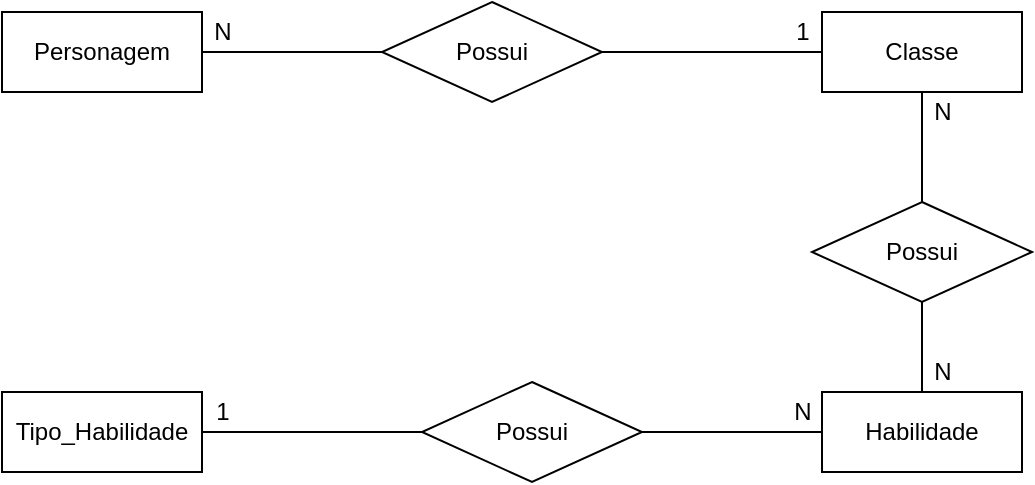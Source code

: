 <mxfile version="14.9.5" type="device" pages="2"><diagram id="bnizf2WaQJo_WJiiMsxI" name="CONCEITUAL"><mxGraphModel dx="868" dy="450" grid="1" gridSize="10" guides="1" tooltips="1" connect="1" arrows="1" fold="1" page="1" pageScale="1" pageWidth="827" pageHeight="1169" math="0" shadow="0"><root><mxCell id="0"/><mxCell id="1" parent="0"/><mxCell id="PCd-oHR8VzwMTUZ_i9Cb-1" value="Personagem" style="whiteSpace=wrap;html=1;align=center;" parent="1" vertex="1"><mxGeometry x="40" y="165" width="100" height="40" as="geometry"/></mxCell><mxCell id="PCd-oHR8VzwMTUZ_i9Cb-2" value="Classe" style="whiteSpace=wrap;html=1;align=center;" parent="1" vertex="1"><mxGeometry x="450" y="165" width="100" height="40" as="geometry"/></mxCell><mxCell id="PCd-oHR8VzwMTUZ_i9Cb-3" value="Habilidade" style="whiteSpace=wrap;html=1;align=center;" parent="1" vertex="1"><mxGeometry x="450" y="355" width="100" height="40" as="geometry"/></mxCell><mxCell id="PCd-oHR8VzwMTUZ_i9Cb-4" value="Tipo_Habilidade" style="whiteSpace=wrap;html=1;align=center;" parent="1" vertex="1"><mxGeometry x="40" y="355" width="100" height="40" as="geometry"/></mxCell><mxCell id="IHk7fAK-voAjgRVRFuSs-7" value="" style="edgeStyle=orthogonalEdgeStyle;rounded=0;orthogonalLoop=1;jettySize=auto;html=1;endArrow=none;endFill=0;" parent="1" source="IHk7fAK-voAjgRVRFuSs-6" edge="1"><mxGeometry relative="1" as="geometry"><mxPoint x="140" y="185" as="targetPoint"/></mxGeometry></mxCell><mxCell id="IHk7fAK-voAjgRVRFuSs-8" value="" style="edgeStyle=orthogonalEdgeStyle;rounded=0;orthogonalLoop=1;jettySize=auto;html=1;endArrow=none;endFill=0;" parent="1" source="IHk7fAK-voAjgRVRFuSs-6" target="PCd-oHR8VzwMTUZ_i9Cb-2" edge="1"><mxGeometry relative="1" as="geometry"/></mxCell><mxCell id="IHk7fAK-voAjgRVRFuSs-6" value="Possui" style="shape=rhombus;perimeter=rhombusPerimeter;whiteSpace=wrap;html=1;align=center;" parent="1" vertex="1"><mxGeometry x="230" y="160" width="110" height="50" as="geometry"/></mxCell><mxCell id="IHk7fAK-voAjgRVRFuSs-9" value="N" style="text;html=1;align=center;verticalAlign=middle;resizable=0;points=[];autosize=1;strokeColor=none;" parent="1" vertex="1"><mxGeometry x="140" y="165" width="20" height="20" as="geometry"/></mxCell><mxCell id="IHk7fAK-voAjgRVRFuSs-11" value="1" style="text;html=1;align=center;verticalAlign=middle;resizable=0;points=[];autosize=1;strokeColor=none;" parent="1" vertex="1"><mxGeometry x="430" y="165" width="20" height="20" as="geometry"/></mxCell><mxCell id="IHk7fAK-voAjgRVRFuSs-23" value="" style="edgeStyle=orthogonalEdgeStyle;rounded=0;orthogonalLoop=1;jettySize=auto;html=1;endArrow=none;endFill=0;" parent="1" source="IHk7fAK-voAjgRVRFuSs-18" target="PCd-oHR8VzwMTUZ_i9Cb-4" edge="1"><mxGeometry relative="1" as="geometry"><mxPoint x="833" y="375" as="targetPoint"/></mxGeometry></mxCell><mxCell id="b-y9fAMLe2wMfVPTsDm2-1" value="" style="edgeStyle=orthogonalEdgeStyle;rounded=0;orthogonalLoop=1;jettySize=auto;html=1;endArrow=none;endFill=0;" edge="1" parent="1" source="IHk7fAK-voAjgRVRFuSs-18" target="PCd-oHR8VzwMTUZ_i9Cb-3"><mxGeometry relative="1" as="geometry"/></mxCell><mxCell id="IHk7fAK-voAjgRVRFuSs-18" value="Possui" style="shape=rhombus;perimeter=rhombusPerimeter;whiteSpace=wrap;html=1;align=center;" parent="1" vertex="1"><mxGeometry x="250" y="350" width="110" height="50" as="geometry"/></mxCell><mxCell id="IHk7fAK-voAjgRVRFuSs-21" value="N" style="text;html=1;align=center;verticalAlign=middle;resizable=0;points=[];autosize=1;strokeColor=none;" parent="1" vertex="1"><mxGeometry x="430" y="355" width="20" height="20" as="geometry"/></mxCell><mxCell id="IHk7fAK-voAjgRVRFuSs-24" value="1" style="text;html=1;align=center;verticalAlign=middle;resizable=0;points=[];autosize=1;strokeColor=none;" parent="1" vertex="1"><mxGeometry x="140" y="355" width="20" height="20" as="geometry"/></mxCell><mxCell id="b-y9fAMLe2wMfVPTsDm2-3" value="" style="edgeStyle=orthogonalEdgeStyle;rounded=0;orthogonalLoop=1;jettySize=auto;html=1;endArrow=none;endFill=0;" edge="1" parent="1" source="b-y9fAMLe2wMfVPTsDm2-2" target="PCd-oHR8VzwMTUZ_i9Cb-2"><mxGeometry relative="1" as="geometry"/></mxCell><mxCell id="b-y9fAMLe2wMfVPTsDm2-4" value="" style="edgeStyle=orthogonalEdgeStyle;rounded=0;orthogonalLoop=1;jettySize=auto;html=1;endArrow=none;endFill=0;" edge="1" parent="1" source="b-y9fAMLe2wMfVPTsDm2-2" target="PCd-oHR8VzwMTUZ_i9Cb-3"><mxGeometry relative="1" as="geometry"/></mxCell><mxCell id="b-y9fAMLe2wMfVPTsDm2-2" value="Possui" style="shape=rhombus;perimeter=rhombusPerimeter;whiteSpace=wrap;html=1;align=center;" vertex="1" parent="1"><mxGeometry x="445" y="260" width="110" height="50" as="geometry"/></mxCell><mxCell id="b-y9fAMLe2wMfVPTsDm2-5" value="N" style="text;html=1;align=center;verticalAlign=middle;resizable=0;points=[];autosize=1;strokeColor=none;" vertex="1" parent="1"><mxGeometry x="500" y="335" width="20" height="20" as="geometry"/></mxCell><mxCell id="b-y9fAMLe2wMfVPTsDm2-6" value="N" style="text;html=1;align=center;verticalAlign=middle;resizable=0;points=[];autosize=1;strokeColor=none;" vertex="1" parent="1"><mxGeometry x="500" y="205" width="20" height="20" as="geometry"/></mxCell></root></mxGraphModel></diagram><diagram id="2Dqa1xBraKQ7lT4k1UqH" name="LÓGICO"><mxGraphModel dx="868" dy="450" grid="1" gridSize="10" guides="1" tooltips="1" connect="1" arrows="1" fold="1" page="1" pageScale="1" pageWidth="827" pageHeight="1169" math="0" shadow="0"><root><mxCell id="JHY93az6OUai-_aP1GAd-0"/><mxCell id="JHY93az6OUai-_aP1GAd-1" parent="JHY93az6OUai-_aP1GAd-0"/><mxCell id="z1HSpe6j-21e2at2jCZD-0" value="Personagem" style="shape=table;startSize=30;container=1;collapsible=1;childLayout=tableLayout;fixedRows=1;rowLines=0;fontStyle=1;align=center;resizeLast=1;" vertex="1" parent="JHY93az6OUai-_aP1GAd-1"><mxGeometry x="40" y="120" width="180" height="250" as="geometry"/></mxCell><mxCell id="z1HSpe6j-21e2at2jCZD-1" value="" style="shape=partialRectangle;collapsible=0;dropTarget=0;pointerEvents=0;fillColor=none;top=0;left=0;bottom=1;right=0;points=[[0,0.5],[1,0.5]];portConstraint=eastwest;" vertex="1" parent="z1HSpe6j-21e2at2jCZD-0"><mxGeometry y="30" width="180" height="30" as="geometry"/></mxCell><mxCell id="z1HSpe6j-21e2at2jCZD-2" value="PK" style="shape=partialRectangle;connectable=0;fillColor=none;top=0;left=0;bottom=0;right=0;fontStyle=1;overflow=hidden;" vertex="1" parent="z1HSpe6j-21e2at2jCZD-1"><mxGeometry width="30" height="30" as="geometry"/></mxCell><mxCell id="z1HSpe6j-21e2at2jCZD-3" value="IdPersonagem" style="shape=partialRectangle;connectable=0;fillColor=none;top=0;left=0;bottom=0;right=0;align=left;spacingLeft=6;fontStyle=5;overflow=hidden;" vertex="1" parent="z1HSpe6j-21e2at2jCZD-1"><mxGeometry x="30" width="150" height="30" as="geometry"/></mxCell><mxCell id="WugROWnbiJYlKmLAMkWP-9" value="" style="shape=partialRectangle;collapsible=0;dropTarget=0;pointerEvents=0;fillColor=none;top=0;left=0;bottom=1;right=0;points=[[0,0.5],[1,0.5]];portConstraint=eastwest;" vertex="1" parent="z1HSpe6j-21e2at2jCZD-0"><mxGeometry y="60" width="180" height="30" as="geometry"/></mxCell><mxCell id="WugROWnbiJYlKmLAMkWP-10" value="FK" style="shape=partialRectangle;connectable=0;fillColor=none;top=0;left=0;bottom=0;right=0;fontStyle=1;overflow=hidden;" vertex="1" parent="WugROWnbiJYlKmLAMkWP-9"><mxGeometry width="30" height="30" as="geometry"/></mxCell><mxCell id="WugROWnbiJYlKmLAMkWP-11" value="IdClasse" style="shape=partialRectangle;connectable=0;fillColor=none;top=0;left=0;bottom=0;right=0;align=left;spacingLeft=6;fontStyle=5;overflow=hidden;" vertex="1" parent="WugROWnbiJYlKmLAMkWP-9"><mxGeometry x="30" width="150" height="30" as="geometry"/></mxCell><mxCell id="z1HSpe6j-21e2at2jCZD-4" value="" style="shape=partialRectangle;collapsible=0;dropTarget=0;pointerEvents=0;fillColor=none;top=0;left=0;bottom=0;right=0;points=[[0,0.5],[1,0.5]];portConstraint=eastwest;" vertex="1" parent="z1HSpe6j-21e2at2jCZD-0"><mxGeometry y="90" width="180" height="30" as="geometry"/></mxCell><mxCell id="z1HSpe6j-21e2at2jCZD-5" value="" style="shape=partialRectangle;connectable=0;fillColor=none;top=0;left=0;bottom=0;right=0;editable=1;overflow=hidden;" vertex="1" parent="z1HSpe6j-21e2at2jCZD-4"><mxGeometry width="30" height="30" as="geometry"/></mxCell><mxCell id="z1HSpe6j-21e2at2jCZD-6" value="NomePersonagem" style="shape=partialRectangle;connectable=0;fillColor=none;top=0;left=0;bottom=0;right=0;align=left;spacingLeft=6;overflow=hidden;" vertex="1" parent="z1HSpe6j-21e2at2jCZD-4"><mxGeometry x="30" width="150" height="30" as="geometry"/></mxCell><mxCell id="z1HSpe6j-21e2at2jCZD-7" value="" style="shape=partialRectangle;collapsible=0;dropTarget=0;pointerEvents=0;fillColor=none;top=0;left=0;bottom=0;right=0;points=[[0,0.5],[1,0.5]];portConstraint=eastwest;" vertex="1" parent="z1HSpe6j-21e2at2jCZD-0"><mxGeometry y="120" width="180" height="30" as="geometry"/></mxCell><mxCell id="z1HSpe6j-21e2at2jCZD-8" value="" style="shape=partialRectangle;connectable=0;fillColor=none;top=0;left=0;bottom=0;right=0;editable=1;overflow=hidden;" vertex="1" parent="z1HSpe6j-21e2at2jCZD-7"><mxGeometry width="30" height="30" as="geometry"/></mxCell><mxCell id="z1HSpe6j-21e2at2jCZD-9" value="CapacidadeMaxVida" style="shape=partialRectangle;connectable=0;fillColor=none;top=0;left=0;bottom=0;right=0;align=left;spacingLeft=6;overflow=hidden;" vertex="1" parent="z1HSpe6j-21e2at2jCZD-7"><mxGeometry x="30" width="150" height="30" as="geometry"/></mxCell><mxCell id="z1HSpe6j-21e2at2jCZD-10" value="" style="shape=partialRectangle;collapsible=0;dropTarget=0;pointerEvents=0;fillColor=none;top=0;left=0;bottom=0;right=0;points=[[0,0.5],[1,0.5]];portConstraint=eastwest;" vertex="1" parent="z1HSpe6j-21e2at2jCZD-0"><mxGeometry y="150" width="180" height="30" as="geometry"/></mxCell><mxCell id="z1HSpe6j-21e2at2jCZD-11" value="" style="shape=partialRectangle;connectable=0;fillColor=none;top=0;left=0;bottom=0;right=0;editable=1;overflow=hidden;" vertex="1" parent="z1HSpe6j-21e2at2jCZD-10"><mxGeometry width="30" height="30" as="geometry"/></mxCell><mxCell id="z1HSpe6j-21e2at2jCZD-12" value="CapacidadeMaxMana" style="shape=partialRectangle;connectable=0;fillColor=none;top=0;left=0;bottom=0;right=0;align=left;spacingLeft=6;overflow=hidden;" vertex="1" parent="z1HSpe6j-21e2at2jCZD-10"><mxGeometry x="30" width="150" height="30" as="geometry"/></mxCell><mxCell id="vEBDF9lPQcKCcGSyNjNs-13" value="" style="shape=partialRectangle;collapsible=0;dropTarget=0;pointerEvents=0;fillColor=none;top=0;left=0;bottom=0;right=0;points=[[0,0.5],[1,0.5]];portConstraint=eastwest;" vertex="1" parent="z1HSpe6j-21e2at2jCZD-0"><mxGeometry y="180" width="180" height="30" as="geometry"/></mxCell><mxCell id="vEBDF9lPQcKCcGSyNjNs-14" value="" style="shape=partialRectangle;connectable=0;fillColor=none;top=0;left=0;bottom=0;right=0;editable=1;overflow=hidden;" vertex="1" parent="vEBDF9lPQcKCcGSyNjNs-13"><mxGeometry width="30" height="30" as="geometry"/></mxCell><mxCell id="vEBDF9lPQcKCcGSyNjNs-15" value="DataAtualizacao" style="shape=partialRectangle;connectable=0;fillColor=none;top=0;left=0;bottom=0;right=0;align=left;spacingLeft=6;overflow=hidden;" vertex="1" parent="vEBDF9lPQcKCcGSyNjNs-13"><mxGeometry x="30" width="150" height="30" as="geometry"/></mxCell><mxCell id="vEBDF9lPQcKCcGSyNjNs-16" value="" style="shape=partialRectangle;collapsible=0;dropTarget=0;pointerEvents=0;fillColor=none;top=0;left=0;bottom=0;right=0;points=[[0,0.5],[1,0.5]];portConstraint=eastwest;" vertex="1" parent="z1HSpe6j-21e2at2jCZD-0"><mxGeometry y="210" width="180" height="30" as="geometry"/></mxCell><mxCell id="vEBDF9lPQcKCcGSyNjNs-17" value="" style="shape=partialRectangle;connectable=0;fillColor=none;top=0;left=0;bottom=0;right=0;editable=1;overflow=hidden;" vertex="1" parent="vEBDF9lPQcKCcGSyNjNs-16"><mxGeometry width="30" height="30" as="geometry"/></mxCell><mxCell id="vEBDF9lPQcKCcGSyNjNs-18" value="DataCriacao" style="shape=partialRectangle;connectable=0;fillColor=none;top=0;left=0;bottom=0;right=0;align=left;spacingLeft=6;overflow=hidden;" vertex="1" parent="vEBDF9lPQcKCcGSyNjNs-16"><mxGeometry x="30" width="150" height="30" as="geometry"/></mxCell><mxCell id="vEBDF9lPQcKCcGSyNjNs-19" value="Habilidade" style="shape=table;startSize=30;container=1;collapsible=1;childLayout=tableLayout;fixedRows=1;rowLines=0;fontStyle=1;align=center;resizeLast=1;" vertex="1" parent="JHY93az6OUai-_aP1GAd-1"><mxGeometry x="710" y="120" width="180" height="130" as="geometry"/></mxCell><mxCell id="vEBDF9lPQcKCcGSyNjNs-20" value="" style="shape=partialRectangle;collapsible=0;dropTarget=0;pointerEvents=0;fillColor=none;top=0;left=0;bottom=0;right=0;points=[[0,0.5],[1,0.5]];portConstraint=eastwest;" vertex="1" parent="vEBDF9lPQcKCcGSyNjNs-19"><mxGeometry y="30" width="180" height="30" as="geometry"/></mxCell><mxCell id="vEBDF9lPQcKCcGSyNjNs-21" value="PK" style="shape=partialRectangle;connectable=0;fillColor=none;top=0;left=0;bottom=0;right=0;fontStyle=1;overflow=hidden;" vertex="1" parent="vEBDF9lPQcKCcGSyNjNs-20"><mxGeometry width="60" height="30" as="geometry"/></mxCell><mxCell id="vEBDF9lPQcKCcGSyNjNs-22" value="IdHabilidade" style="shape=partialRectangle;connectable=0;fillColor=none;top=0;left=0;bottom=0;right=0;align=left;spacingLeft=6;fontStyle=5;overflow=hidden;" vertex="1" parent="vEBDF9lPQcKCcGSyNjNs-20"><mxGeometry x="60" width="120" height="30" as="geometry"/></mxCell><mxCell id="vEBDF9lPQcKCcGSyNjNs-23" value="" style="shape=partialRectangle;collapsible=0;dropTarget=0;pointerEvents=0;fillColor=none;top=0;left=0;bottom=1;right=0;points=[[0,0.5],[1,0.5]];portConstraint=eastwest;" vertex="1" parent="vEBDF9lPQcKCcGSyNjNs-19"><mxGeometry y="60" width="180" height="30" as="geometry"/></mxCell><mxCell id="vEBDF9lPQcKCcGSyNjNs-24" value="FK" style="shape=partialRectangle;connectable=0;fillColor=none;top=0;left=0;bottom=0;right=0;fontStyle=1;overflow=hidden;" vertex="1" parent="vEBDF9lPQcKCcGSyNjNs-23"><mxGeometry width="60" height="30" as="geometry"/></mxCell><mxCell id="vEBDF9lPQcKCcGSyNjNs-25" value="IdClasse" style="shape=partialRectangle;connectable=0;fillColor=none;top=0;left=0;bottom=0;right=0;align=left;spacingLeft=6;fontStyle=5;overflow=hidden;" vertex="1" parent="vEBDF9lPQcKCcGSyNjNs-23"><mxGeometry x="60" width="120" height="30" as="geometry"/></mxCell><mxCell id="vEBDF9lPQcKCcGSyNjNs-26" value="" style="shape=partialRectangle;collapsible=0;dropTarget=0;pointerEvents=0;fillColor=none;top=0;left=0;bottom=0;right=0;points=[[0,0.5],[1,0.5]];portConstraint=eastwest;" vertex="1" parent="vEBDF9lPQcKCcGSyNjNs-19"><mxGeometry y="90" width="180" height="30" as="geometry"/></mxCell><mxCell id="vEBDF9lPQcKCcGSyNjNs-27" value="" style="shape=partialRectangle;connectable=0;fillColor=none;top=0;left=0;bottom=0;right=0;editable=1;overflow=hidden;" vertex="1" parent="vEBDF9lPQcKCcGSyNjNs-26"><mxGeometry width="60" height="30" as="geometry"/></mxCell><mxCell id="vEBDF9lPQcKCcGSyNjNs-28" value="NomeHabilidade" style="shape=partialRectangle;connectable=0;fillColor=none;top=0;left=0;bottom=0;right=0;align=left;spacingLeft=6;overflow=hidden;" vertex="1" parent="vEBDF9lPQcKCcGSyNjNs-26"><mxGeometry x="60" width="120" height="30" as="geometry"/></mxCell><mxCell id="vEBDF9lPQcKCcGSyNjNs-32" value="Tipos_Habilidade" style="shape=table;startSize=30;container=1;collapsible=1;childLayout=tableLayout;fixedRows=1;rowLines=0;fontStyle=1;align=center;resizeLast=1;" vertex="1" parent="JHY93az6OUai-_aP1GAd-1"><mxGeometry x="1020" y="120" width="180" height="130" as="geometry"/></mxCell><mxCell id="vEBDF9lPQcKCcGSyNjNs-33" value="" style="shape=partialRectangle;collapsible=0;dropTarget=0;pointerEvents=0;fillColor=none;top=0;left=0;bottom=0;right=0;points=[[0,0.5],[1,0.5]];portConstraint=eastwest;" vertex="1" parent="vEBDF9lPQcKCcGSyNjNs-32"><mxGeometry y="30" width="180" height="30" as="geometry"/></mxCell><mxCell id="vEBDF9lPQcKCcGSyNjNs-34" value="PK" style="shape=partialRectangle;connectable=0;fillColor=none;top=0;left=0;bottom=0;right=0;fontStyle=1;overflow=hidden;" vertex="1" parent="vEBDF9lPQcKCcGSyNjNs-33"><mxGeometry width="60" height="30" as="geometry"/></mxCell><mxCell id="vEBDF9lPQcKCcGSyNjNs-35" value="IdTipos" style="shape=partialRectangle;connectable=0;fillColor=none;top=0;left=0;bottom=0;right=0;align=left;spacingLeft=6;fontStyle=5;overflow=hidden;" vertex="1" parent="vEBDF9lPQcKCcGSyNjNs-33"><mxGeometry x="60" width="120" height="30" as="geometry"/></mxCell><mxCell id="vEBDF9lPQcKCcGSyNjNs-36" value="" style="shape=partialRectangle;collapsible=0;dropTarget=0;pointerEvents=0;fillColor=none;top=0;left=0;bottom=1;right=0;points=[[0,0.5],[1,0.5]];portConstraint=eastwest;" vertex="1" parent="vEBDF9lPQcKCcGSyNjNs-32"><mxGeometry y="60" width="180" height="30" as="geometry"/></mxCell><mxCell id="vEBDF9lPQcKCcGSyNjNs-37" value="FK" style="shape=partialRectangle;connectable=0;fillColor=none;top=0;left=0;bottom=0;right=0;fontStyle=1;overflow=hidden;" vertex="1" parent="vEBDF9lPQcKCcGSyNjNs-36"><mxGeometry width="60" height="30" as="geometry"/></mxCell><mxCell id="vEBDF9lPQcKCcGSyNjNs-38" value="IdHabilidade" style="shape=partialRectangle;connectable=0;fillColor=none;top=0;left=0;bottom=0;right=0;align=left;spacingLeft=6;fontStyle=5;overflow=hidden;" vertex="1" parent="vEBDF9lPQcKCcGSyNjNs-36"><mxGeometry x="60" width="120" height="30" as="geometry"/></mxCell><mxCell id="vEBDF9lPQcKCcGSyNjNs-39" value="" style="shape=partialRectangle;collapsible=0;dropTarget=0;pointerEvents=0;fillColor=none;top=0;left=0;bottom=0;right=0;points=[[0,0.5],[1,0.5]];portConstraint=eastwest;" vertex="1" parent="vEBDF9lPQcKCcGSyNjNs-32"><mxGeometry y="90" width="180" height="30" as="geometry"/></mxCell><mxCell id="vEBDF9lPQcKCcGSyNjNs-40" value="" style="shape=partialRectangle;connectable=0;fillColor=none;top=0;left=0;bottom=0;right=0;editable=1;overflow=hidden;" vertex="1" parent="vEBDF9lPQcKCcGSyNjNs-39"><mxGeometry width="60" height="30" as="geometry"/></mxCell><mxCell id="vEBDF9lPQcKCcGSyNjNs-41" value="NomeTipo" style="shape=partialRectangle;connectable=0;fillColor=none;top=0;left=0;bottom=0;right=0;align=left;spacingLeft=6;overflow=hidden;" vertex="1" parent="vEBDF9lPQcKCcGSyNjNs-39"><mxGeometry x="60" width="120" height="30" as="geometry"/></mxCell><mxCell id="vEBDF9lPQcKCcGSyNjNs-42" value="" style="edgeStyle=entityRelationEdgeStyle;fontSize=12;html=1;endArrow=ERoneToMany;entryX=1;entryY=0.5;entryDx=0;entryDy=0;exitX=0;exitY=0.5;exitDx=0;exitDy=0;" edge="1" parent="JHY93az6OUai-_aP1GAd-1" source="WugROWnbiJYlKmLAMkWP-13" target="WugROWnbiJYlKmLAMkWP-9"><mxGeometry width="100" height="100" relative="1" as="geometry"><mxPoint x="380" y="165" as="sourcePoint"/><mxPoint x="450" y="190" as="targetPoint"/></mxGeometry></mxCell><mxCell id="Gllc7YeIN3FSboFxlpp1-0" value="" style="edgeStyle=entityRelationEdgeStyle;fontSize=12;html=1;endArrow=ERoneToMany;exitX=1;exitY=0.5;exitDx=0;exitDy=0;entryX=0;entryY=0.5;entryDx=0;entryDy=0;" edge="1" parent="JHY93az6OUai-_aP1GAd-1" target="vEBDF9lPQcKCcGSyNjNs-23"><mxGeometry width="100" height="100" relative="1" as="geometry"><mxPoint x="560" y="160" as="sourcePoint"/><mxPoint x="700" y="160" as="targetPoint"/></mxGeometry></mxCell><mxCell id="WugROWnbiJYlKmLAMkWP-12" value="Classe" style="shape=table;startSize=30;container=1;collapsible=1;childLayout=tableLayout;fixedRows=1;rowLines=0;fontStyle=1;align=center;resizeLast=1;" vertex="1" parent="JHY93az6OUai-_aP1GAd-1"><mxGeometry x="380" y="120" width="180" height="100" as="geometry"/></mxCell><mxCell id="WugROWnbiJYlKmLAMkWP-13" value="" style="shape=partialRectangle;collapsible=0;dropTarget=0;pointerEvents=0;fillColor=none;top=0;left=0;bottom=1;right=0;points=[[0,0.5],[1,0.5]];portConstraint=eastwest;" vertex="1" parent="WugROWnbiJYlKmLAMkWP-12"><mxGeometry y="30" width="180" height="30" as="geometry"/></mxCell><mxCell id="WugROWnbiJYlKmLAMkWP-14" value="PK" style="shape=partialRectangle;connectable=0;fillColor=none;top=0;left=0;bottom=0;right=0;fontStyle=1;overflow=hidden;" vertex="1" parent="WugROWnbiJYlKmLAMkWP-13"><mxGeometry width="30" height="30" as="geometry"/></mxCell><mxCell id="WugROWnbiJYlKmLAMkWP-15" value="IdClasse" style="shape=partialRectangle;connectable=0;fillColor=none;top=0;left=0;bottom=0;right=0;align=left;spacingLeft=6;fontStyle=5;overflow=hidden;" vertex="1" parent="WugROWnbiJYlKmLAMkWP-13"><mxGeometry x="30" width="150" height="30" as="geometry"/></mxCell><mxCell id="WugROWnbiJYlKmLAMkWP-16" value="" style="shape=partialRectangle;collapsible=0;dropTarget=0;pointerEvents=0;fillColor=none;top=0;left=0;bottom=0;right=0;points=[[0,0.5],[1,0.5]];portConstraint=eastwest;" vertex="1" parent="WugROWnbiJYlKmLAMkWP-12"><mxGeometry y="60" width="180" height="30" as="geometry"/></mxCell><mxCell id="WugROWnbiJYlKmLAMkWP-17" value="" style="shape=partialRectangle;connectable=0;fillColor=none;top=0;left=0;bottom=0;right=0;editable=1;overflow=hidden;" vertex="1" parent="WugROWnbiJYlKmLAMkWP-16"><mxGeometry width="30" height="30" as="geometry"/></mxCell><mxCell id="WugROWnbiJYlKmLAMkWP-18" value="NomeClasse" style="shape=partialRectangle;connectable=0;fillColor=none;top=0;left=0;bottom=0;right=0;align=left;spacingLeft=6;overflow=hidden;" vertex="1" parent="WugROWnbiJYlKmLAMkWP-16"><mxGeometry x="30" width="150" height="30" as="geometry"/></mxCell><mxCell id="DxEgczpki7_-AmmbV0Am-0" value="" style="edgeStyle=entityRelationEdgeStyle;fontSize=12;html=1;endArrow=ERoneToMany;entryX=1;entryY=0.5;entryDx=0;entryDy=0;exitX=0;exitY=0.5;exitDx=0;exitDy=0;" edge="1" parent="JHY93az6OUai-_aP1GAd-1" source="vEBDF9lPQcKCcGSyNjNs-36" target="vEBDF9lPQcKCcGSyNjNs-20"><mxGeometry width="100" height="100" relative="1" as="geometry"><mxPoint x="840" y="330" as="sourcePoint"/><mxPoint x="940" y="230" as="targetPoint"/></mxGeometry></mxCell></root></mxGraphModel></diagram></mxfile>
